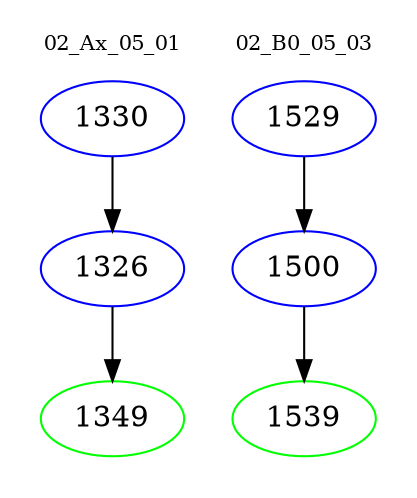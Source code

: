 digraph{
subgraph cluster_0 {
color = white
label = "02_Ax_05_01";
fontsize=10;
T0_1330 [label="1330", color="blue"]
T0_1330 -> T0_1326 [color="black"]
T0_1326 [label="1326", color="blue"]
T0_1326 -> T0_1349 [color="black"]
T0_1349 [label="1349", color="green"]
}
subgraph cluster_1 {
color = white
label = "02_B0_05_03";
fontsize=10;
T1_1529 [label="1529", color="blue"]
T1_1529 -> T1_1500 [color="black"]
T1_1500 [label="1500", color="blue"]
T1_1500 -> T1_1539 [color="black"]
T1_1539 [label="1539", color="green"]
}
}
